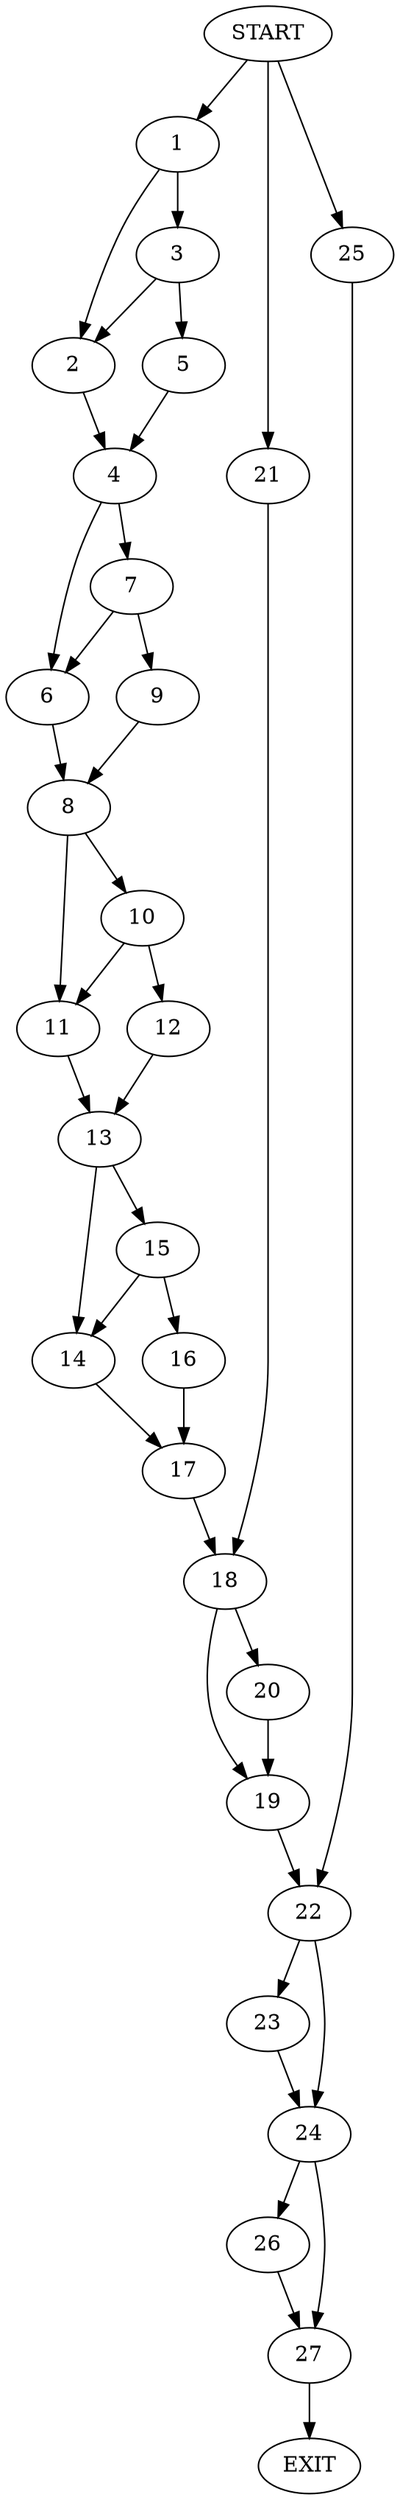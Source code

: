 digraph {
0 [label="START"]
28 [label="EXIT"]
0 -> 1
1 -> 2
1 -> 3
2 -> 4
3 -> 5
3 -> 2
5 -> 4
4 -> 6
4 -> 7
6 -> 8
7 -> 9
7 -> 6
9 -> 8
8 -> 10
8 -> 11
10 -> 12
10 -> 11
11 -> 13
12 -> 13
13 -> 14
13 -> 15
15 -> 14
15 -> 16
14 -> 17
16 -> 17
17 -> 18
18 -> 19
18 -> 20
0 -> 21
21 -> 18
20 -> 19
19 -> 22
22 -> 23
22 -> 24
0 -> 25
25 -> 22
24 -> 26
24 -> 27
23 -> 24
26 -> 27
27 -> 28
}
